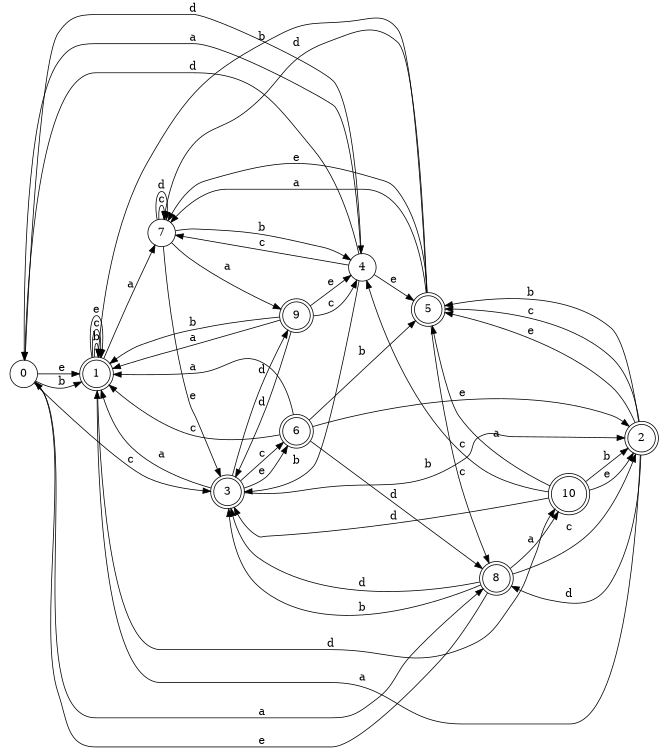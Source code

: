 digraph n9_2 {
__start0 [label="" shape="none"];

rankdir=LR;
size="8,5";

s0 [style="filled", color="black", fillcolor="white" shape="circle", label="0"];
s1 [style="rounded,filled", color="black", fillcolor="white" shape="doublecircle", label="1"];
s2 [style="rounded,filled", color="black", fillcolor="white" shape="doublecircle", label="2"];
s3 [style="rounded,filled", color="black", fillcolor="white" shape="doublecircle", label="3"];
s4 [style="filled", color="black", fillcolor="white" shape="circle", label="4"];
s5 [style="rounded,filled", color="black", fillcolor="white" shape="doublecircle", label="5"];
s6 [style="rounded,filled", color="black", fillcolor="white" shape="doublecircle", label="6"];
s7 [style="filled", color="black", fillcolor="white" shape="circle", label="7"];
s8 [style="rounded,filled", color="black", fillcolor="white" shape="doublecircle", label="8"];
s9 [style="rounded,filled", color="black", fillcolor="white" shape="doublecircle", label="9"];
s10 [style="rounded,filled", color="black", fillcolor="white" shape="doublecircle", label="10"];
s0 -> s8 [label="a"];
s0 -> s1 [label="b"];
s0 -> s3 [label="c"];
s0 -> s4 [label="d"];
s0 -> s1 [label="e"];
s1 -> s7 [label="a"];
s1 -> s1 [label="b"];
s1 -> s1 [label="c"];
s1 -> s10 [label="d"];
s1 -> s1 [label="e"];
s2 -> s1 [label="a"];
s2 -> s5 [label="b"];
s2 -> s5 [label="c"];
s2 -> s8 [label="d"];
s2 -> s5 [label="e"];
s3 -> s1 [label="a"];
s3 -> s2 [label="b"];
s3 -> s6 [label="c"];
s3 -> s9 [label="d"];
s3 -> s6 [label="e"];
s4 -> s0 [label="a"];
s4 -> s3 [label="b"];
s4 -> s7 [label="c"];
s4 -> s0 [label="d"];
s4 -> s5 [label="e"];
s5 -> s7 [label="a"];
s5 -> s1 [label="b"];
s5 -> s8 [label="c"];
s5 -> s7 [label="d"];
s5 -> s7 [label="e"];
s6 -> s1 [label="a"];
s6 -> s5 [label="b"];
s6 -> s1 [label="c"];
s6 -> s8 [label="d"];
s6 -> s2 [label="e"];
s7 -> s9 [label="a"];
s7 -> s4 [label="b"];
s7 -> s7 [label="c"];
s7 -> s7 [label="d"];
s7 -> s3 [label="e"];
s8 -> s10 [label="a"];
s8 -> s3 [label="b"];
s8 -> s2 [label="c"];
s8 -> s3 [label="d"];
s8 -> s0 [label="e"];
s9 -> s1 [label="a"];
s9 -> s1 [label="b"];
s9 -> s4 [label="c"];
s9 -> s3 [label="d"];
s9 -> s4 [label="e"];
s10 -> s5 [label="a"];
s10 -> s2 [label="b"];
s10 -> s4 [label="c"];
s10 -> s3 [label="d"];
s10 -> s2 [label="e"];

}